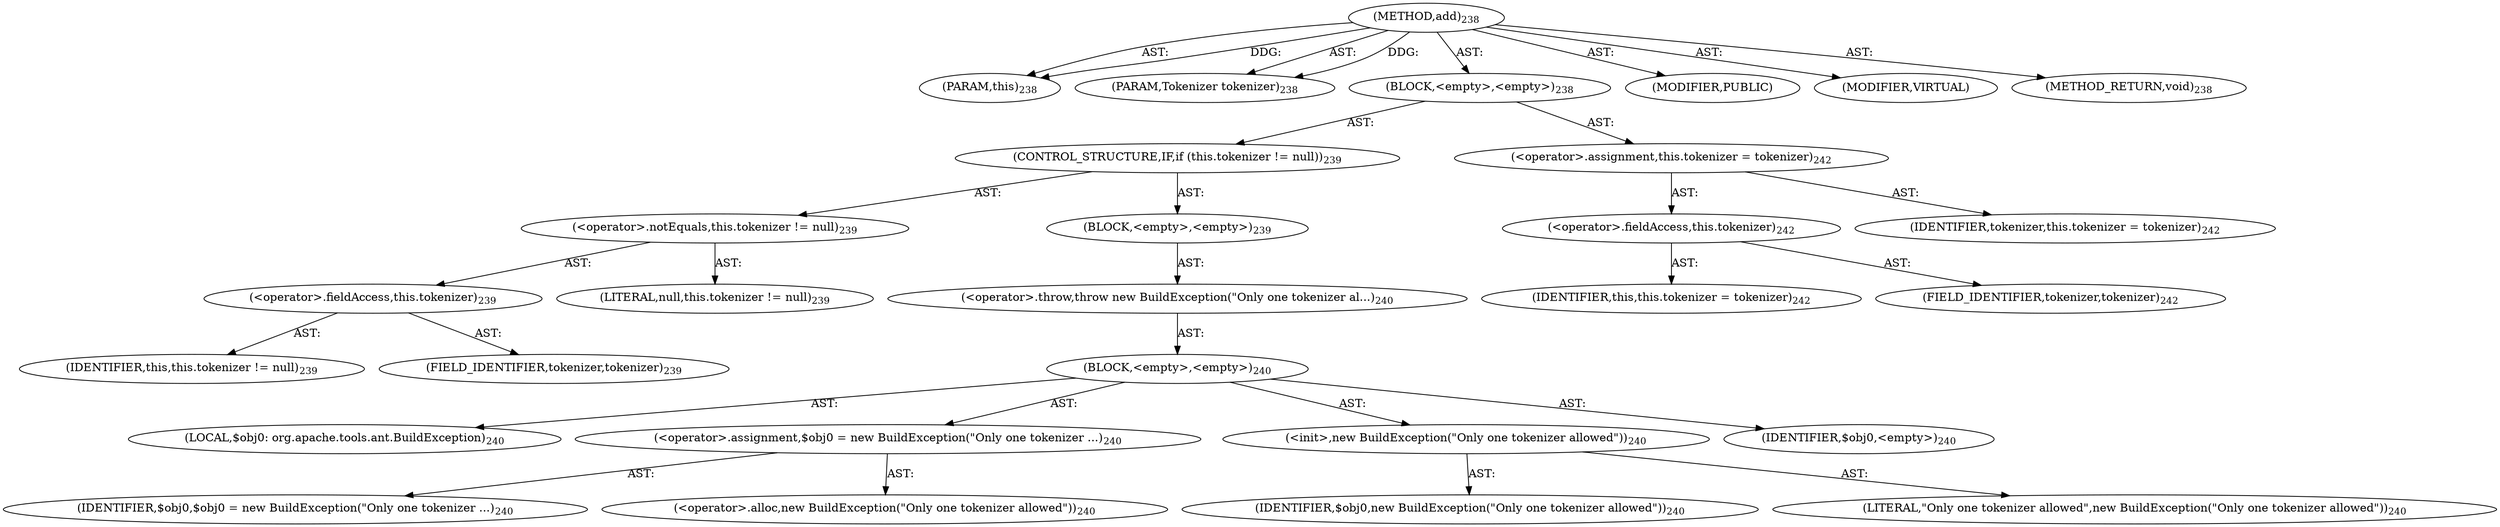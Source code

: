 digraph "add" {  
"111669149705" [label = <(METHOD,add)<SUB>238</SUB>> ]
"115964116997" [label = <(PARAM,this)<SUB>238</SUB>> ]
"115964117036" [label = <(PARAM,Tokenizer tokenizer)<SUB>238</SUB>> ]
"25769803795" [label = <(BLOCK,&lt;empty&gt;,&lt;empty&gt;)<SUB>238</SUB>> ]
"47244640267" [label = <(CONTROL_STRUCTURE,IF,if (this.tokenizer != null))<SUB>239</SUB>> ]
"30064771187" [label = <(&lt;operator&gt;.notEquals,this.tokenizer != null)<SUB>239</SUB>> ]
"30064771188" [label = <(&lt;operator&gt;.fieldAccess,this.tokenizer)<SUB>239</SUB>> ]
"68719476741" [label = <(IDENTIFIER,this,this.tokenizer != null)<SUB>239</SUB>> ]
"55834574895" [label = <(FIELD_IDENTIFIER,tokenizer,tokenizer)<SUB>239</SUB>> ]
"90194313235" [label = <(LITERAL,null,this.tokenizer != null)<SUB>239</SUB>> ]
"25769803796" [label = <(BLOCK,&lt;empty&gt;,&lt;empty&gt;)<SUB>239</SUB>> ]
"30064771189" [label = <(&lt;operator&gt;.throw,throw new BuildException(&quot;Only one tokenizer al...)<SUB>240</SUB>> ]
"25769803797" [label = <(BLOCK,&lt;empty&gt;,&lt;empty&gt;)<SUB>240</SUB>> ]
"94489280516" [label = <(LOCAL,$obj0: org.apache.tools.ant.BuildException)<SUB>240</SUB>> ]
"30064771190" [label = <(&lt;operator&gt;.assignment,$obj0 = new BuildException(&quot;Only one tokenizer ...)<SUB>240</SUB>> ]
"68719476840" [label = <(IDENTIFIER,$obj0,$obj0 = new BuildException(&quot;Only one tokenizer ...)<SUB>240</SUB>> ]
"30064771191" [label = <(&lt;operator&gt;.alloc,new BuildException(&quot;Only one tokenizer allowed&quot;))<SUB>240</SUB>> ]
"30064771192" [label = <(&lt;init&gt;,new BuildException(&quot;Only one tokenizer allowed&quot;))<SUB>240</SUB>> ]
"68719476841" [label = <(IDENTIFIER,$obj0,new BuildException(&quot;Only one tokenizer allowed&quot;))<SUB>240</SUB>> ]
"90194313236" [label = <(LITERAL,&quot;Only one tokenizer allowed&quot;,new BuildException(&quot;Only one tokenizer allowed&quot;))<SUB>240</SUB>> ]
"68719476842" [label = <(IDENTIFIER,$obj0,&lt;empty&gt;)<SUB>240</SUB>> ]
"30064771193" [label = <(&lt;operator&gt;.assignment,this.tokenizer = tokenizer)<SUB>242</SUB>> ]
"30064771194" [label = <(&lt;operator&gt;.fieldAccess,this.tokenizer)<SUB>242</SUB>> ]
"68719476742" [label = <(IDENTIFIER,this,this.tokenizer = tokenizer)<SUB>242</SUB>> ]
"55834574896" [label = <(FIELD_IDENTIFIER,tokenizer,tokenizer)<SUB>242</SUB>> ]
"68719476843" [label = <(IDENTIFIER,tokenizer,this.tokenizer = tokenizer)<SUB>242</SUB>> ]
"133143986202" [label = <(MODIFIER,PUBLIC)> ]
"133143986203" [label = <(MODIFIER,VIRTUAL)> ]
"128849018889" [label = <(METHOD_RETURN,void)<SUB>238</SUB>> ]
  "111669149705" -> "115964116997"  [ label = "AST: "] 
  "111669149705" -> "115964117036"  [ label = "AST: "] 
  "111669149705" -> "25769803795"  [ label = "AST: "] 
  "111669149705" -> "133143986202"  [ label = "AST: "] 
  "111669149705" -> "133143986203"  [ label = "AST: "] 
  "111669149705" -> "128849018889"  [ label = "AST: "] 
  "25769803795" -> "47244640267"  [ label = "AST: "] 
  "25769803795" -> "30064771193"  [ label = "AST: "] 
  "47244640267" -> "30064771187"  [ label = "AST: "] 
  "47244640267" -> "25769803796"  [ label = "AST: "] 
  "30064771187" -> "30064771188"  [ label = "AST: "] 
  "30064771187" -> "90194313235"  [ label = "AST: "] 
  "30064771188" -> "68719476741"  [ label = "AST: "] 
  "30064771188" -> "55834574895"  [ label = "AST: "] 
  "25769803796" -> "30064771189"  [ label = "AST: "] 
  "30064771189" -> "25769803797"  [ label = "AST: "] 
  "25769803797" -> "94489280516"  [ label = "AST: "] 
  "25769803797" -> "30064771190"  [ label = "AST: "] 
  "25769803797" -> "30064771192"  [ label = "AST: "] 
  "25769803797" -> "68719476842"  [ label = "AST: "] 
  "30064771190" -> "68719476840"  [ label = "AST: "] 
  "30064771190" -> "30064771191"  [ label = "AST: "] 
  "30064771192" -> "68719476841"  [ label = "AST: "] 
  "30064771192" -> "90194313236"  [ label = "AST: "] 
  "30064771193" -> "30064771194"  [ label = "AST: "] 
  "30064771193" -> "68719476843"  [ label = "AST: "] 
  "30064771194" -> "68719476742"  [ label = "AST: "] 
  "30064771194" -> "55834574896"  [ label = "AST: "] 
  "111669149705" -> "115964116997"  [ label = "DDG: "] 
  "111669149705" -> "115964117036"  [ label = "DDG: "] 
}
